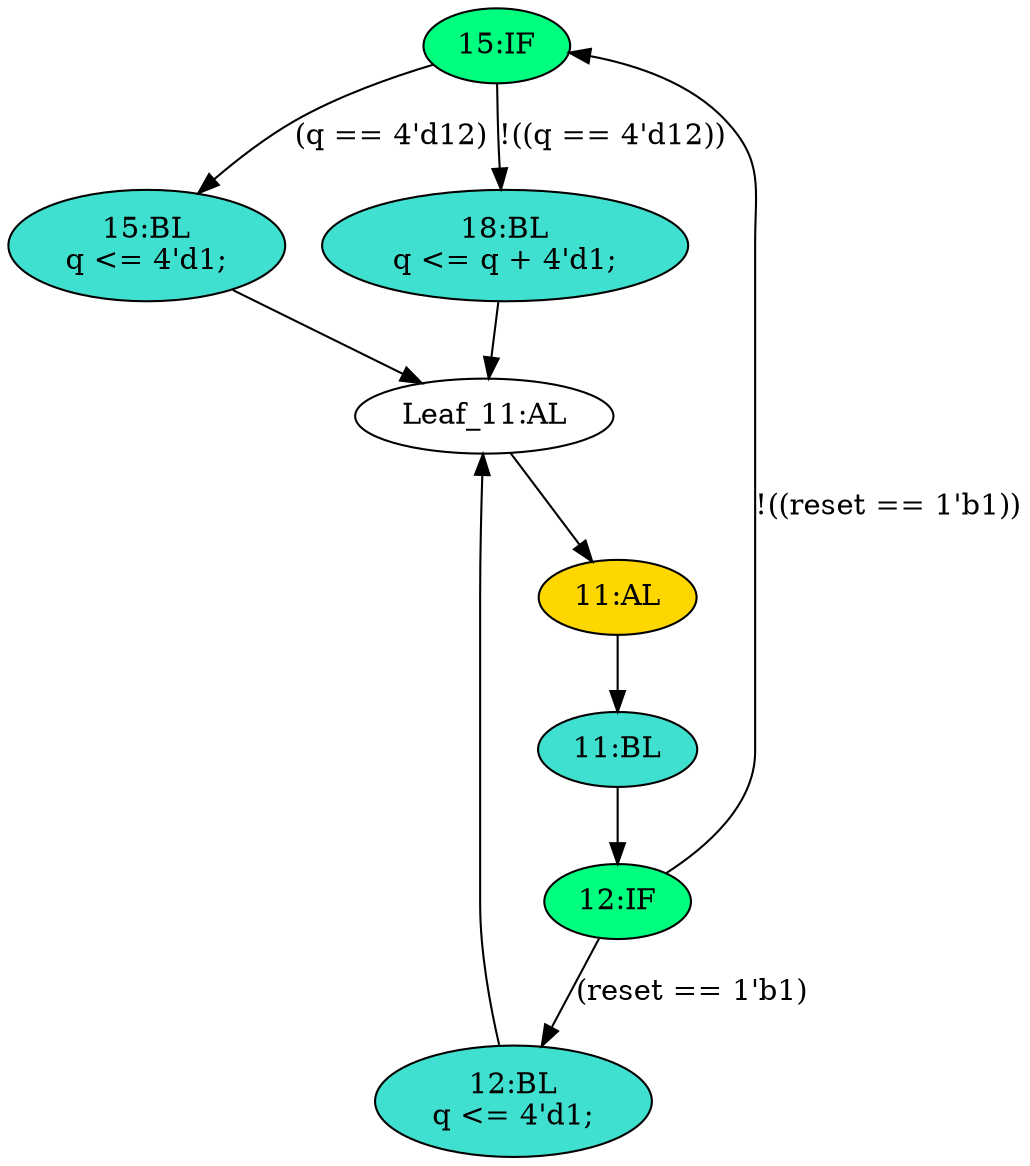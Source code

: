 strict digraph "compose( ,  )" {
	node [label="\N"];
	"15:IF"	[ast="<pyverilog.vparser.ast.IfStatement object at 0x7f6e9e7e3ed0>",
		fillcolor=springgreen,
		label="15:IF",
		statements="[]",
		style=filled,
		typ=IfStatement];
	"15:BL"	[ast="<pyverilog.vparser.ast.Block object at 0x7f6e9e7e3e10>",
		fillcolor=turquoise,
		label="15:BL
q <= 4'd1;",
		statements="[<pyverilog.vparser.ast.NonblockingSubstitution object at 0x7f6e9e78ee90>]",
		style=filled,
		typ=Block];
	"15:IF" -> "15:BL"	[cond="['q']",
		label="(q == 4'd12)",
		lineno=15];
	"18:BL"	[ast="<pyverilog.vparser.ast.Block object at 0x7f6e9e78e550>",
		fillcolor=turquoise,
		label="18:BL
q <= q + 4'd1;",
		statements="[<pyverilog.vparser.ast.NonblockingSubstitution object at 0x7f6e9e7f1390>]",
		style=filled,
		typ=Block];
	"15:IF" -> "18:BL"	[cond="['q']",
		label="!((q == 4'd12))",
		lineno=15];
	"12:IF"	[ast="<pyverilog.vparser.ast.IfStatement object at 0x7f6e9e796bd0>",
		fillcolor=springgreen,
		label="12:IF",
		statements="[]",
		style=filled,
		typ=IfStatement];
	"12:IF" -> "15:IF"	[cond="['reset']",
		label="!((reset == 1'b1))",
		lineno=12];
	"12:BL"	[ast="<pyverilog.vparser.ast.Block object at 0x7f6e9eab5790>",
		fillcolor=turquoise,
		label="12:BL
q <= 4'd1;",
		statements="[<pyverilog.vparser.ast.NonblockingSubstitution object at 0x7f6e9e796810>]",
		style=filled,
		typ=Block];
	"12:IF" -> "12:BL"	[cond="['reset']",
		label="(reset == 1'b1)",
		lineno=12];
	"Leaf_11:AL"	[def_var="['q']",
		label="Leaf_11:AL"];
	"15:BL" -> "Leaf_11:AL"	[cond="[]",
		lineno=None];
	"11:BL"	[ast="<pyverilog.vparser.ast.Block object at 0x7f6e9eab5690>",
		fillcolor=turquoise,
		label="11:BL",
		statements="[]",
		style=filled,
		typ=Block];
	"11:BL" -> "12:IF"	[cond="[]",
		lineno=None];
	"11:AL"	[ast="<pyverilog.vparser.ast.Always object at 0x7f6e9e7ea150>",
		clk_sens=True,
		fillcolor=gold,
		label="11:AL",
		sens="['clk']",
		statements="[]",
		style=filled,
		typ=Always,
		use_var="['reset', 'q']"];
	"Leaf_11:AL" -> "11:AL";
	"18:BL" -> "Leaf_11:AL"	[cond="[]",
		lineno=None];
	"12:BL" -> "Leaf_11:AL"	[cond="[]",
		lineno=None];
	"11:AL" -> "11:BL"	[cond="[]",
		lineno=None];
}
